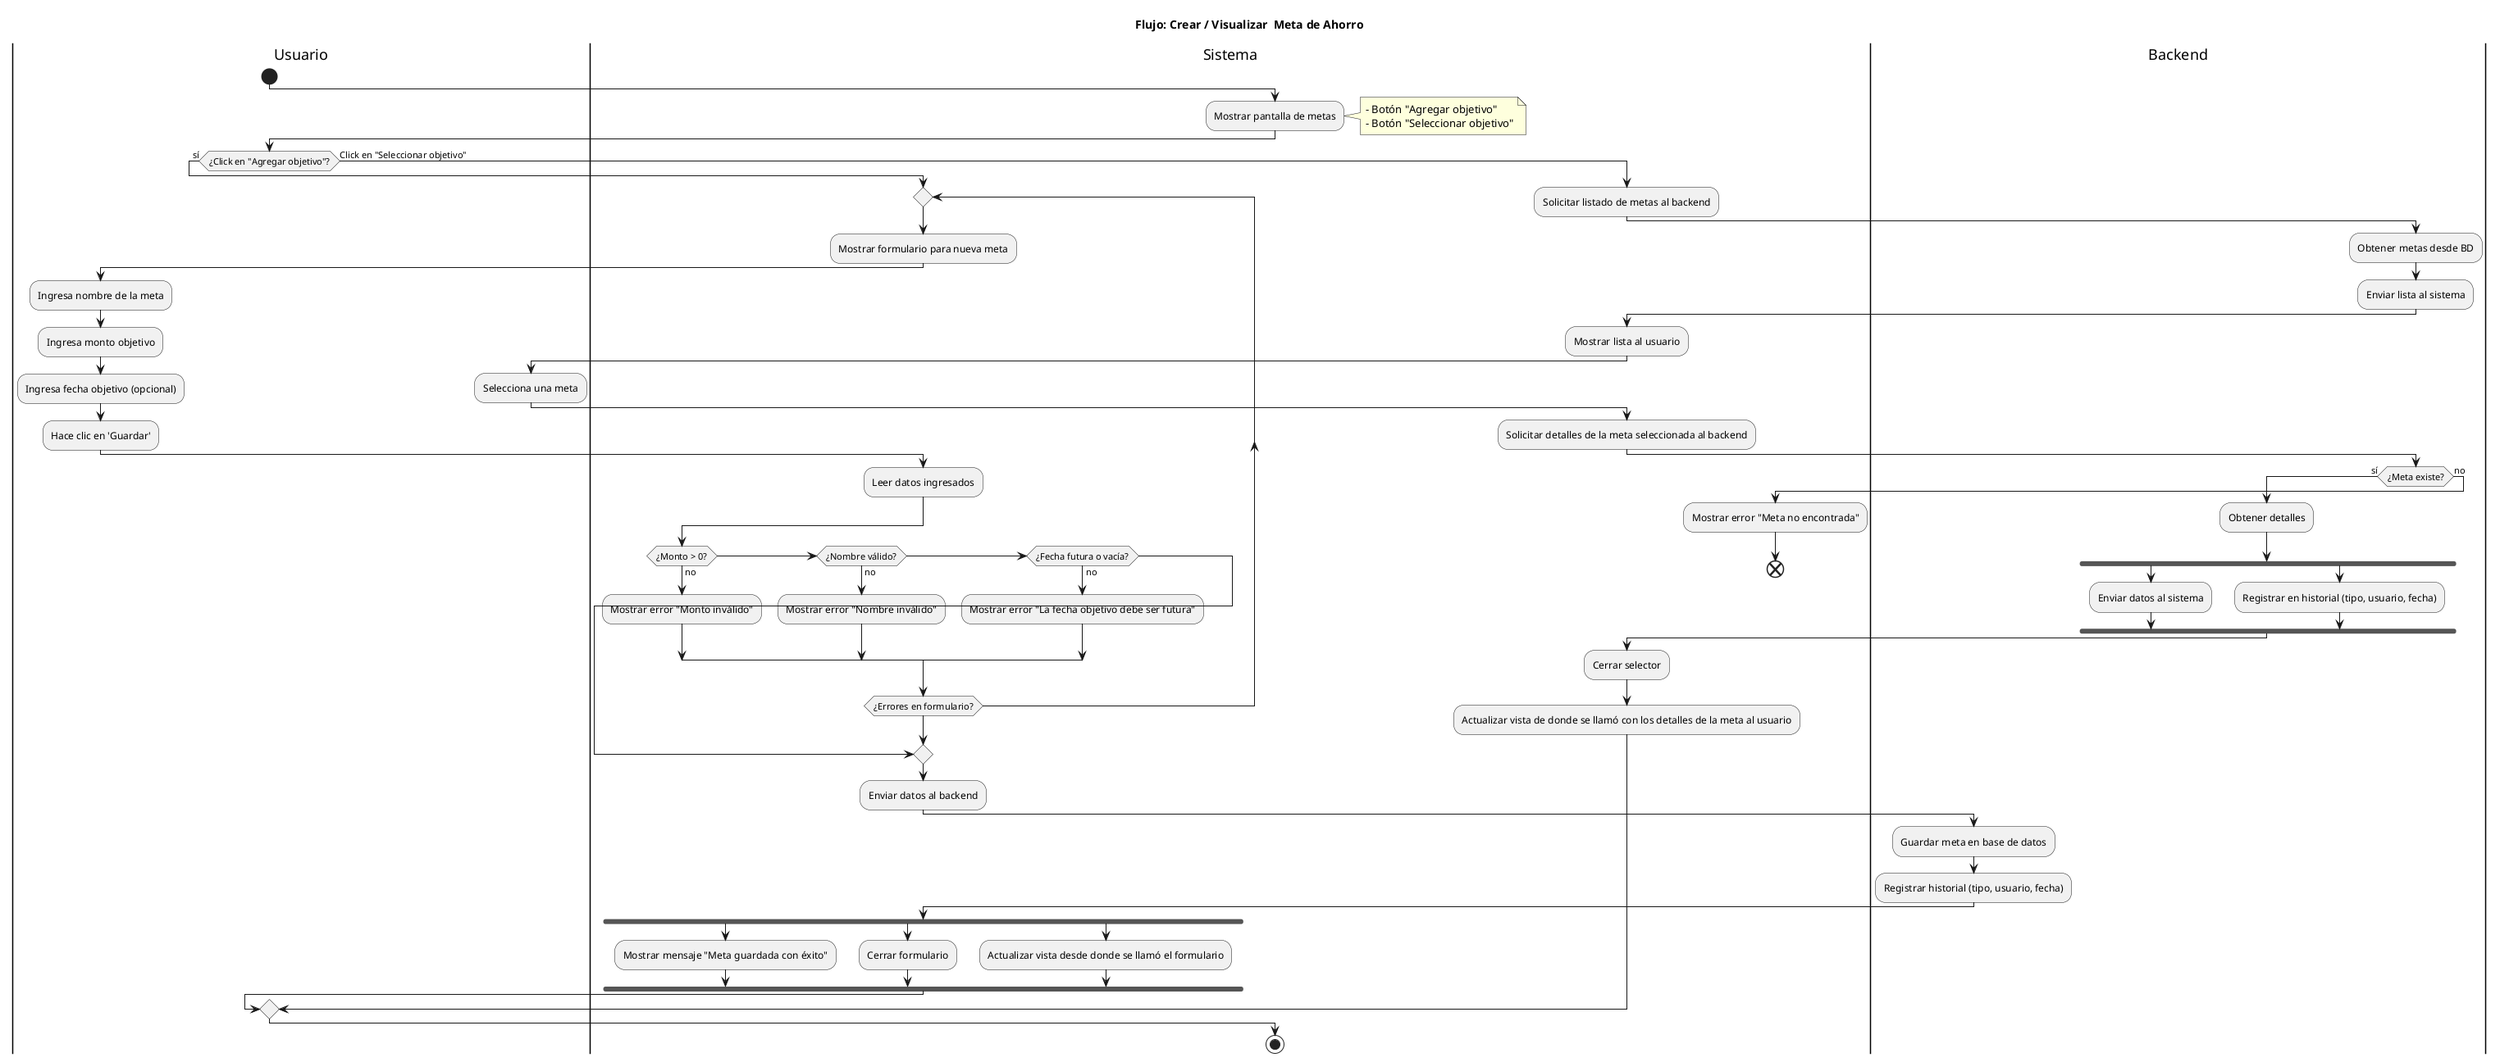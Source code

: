 @startuml crear_visualizar_meta_ahorro
title Flujo: Crear / Visualizar  Meta de Ahorro

|Usuario|
start

|Sistema|
  :Mostrar pantalla de metas;
  note right
    - Botón "Agregar objetivo"
    - Botón "Seleccionar objetivo"
  end note

|Usuario|
  if (¿Click en "Agregar objetivo"?) then (sí)
    |Sistema|
    repeat
    :Mostrar formulario para nueva meta;

    |Usuario|
    :Ingresa nombre de la meta;
    :Ingresa monto objetivo;
    :Ingresa fecha objetivo (opcional);
    :Hace clic en 'Guardar';

    |Sistema|
    :Leer datos ingresados;

    if (¿Monto > 0?) then (no)
      :Mostrar error "Monto inválido";
    elseif (¿Nombre válido?) then (no)
      :Mostrar error "Nombre inválido";
    elseif (¿Fecha futura o vacía?) then (no)
      :Mostrar error "La fecha objetivo debe ser futura";
    else
      break
    endif
  repeat while (¿Errores en formulario?)
:Enviar datos al backend;

|Backend|
:Guardar meta en base de datos;
:Registrar historial (tipo, usuario, fecha);
  |Sistema|
  fork
    :Mostrar mensaje "Meta guardada con éxito";
  fork again
    :Cerrar formulario;
  fork again
    :Actualizar vista desde donde se llamó el formulario;
  end fork

else (Click en "Seleccionar objetivo")
  |Sistema|
  :Solicitar listado de metas al backend;

  |Backend|
  :Obtener metas desde BD;
  :Enviar lista al sistema;

  |Sistema|
  :Mostrar lista al usuario;

  |Usuario|
  :Selecciona una meta;

  |Sistema|
  :Solicitar detalles de la meta seleccionada al backend;

  |Backend|
  if (¿Meta existe?) then (sí)
    :Obtener detalles;
    fork 
      :Enviar datos al sistema;
    fork again
      :Registrar en historial (tipo, usuario, fecha);
    end fork
  else (no)
    |Sistema|
    :Mostrar error "Meta no encontrada";
    end
  endif

  |Sistema|
  :Cerrar selector;
  :Actualizar vista de donde se llamó con los detalles de la meta al usuario;

endif
stop

@enduml